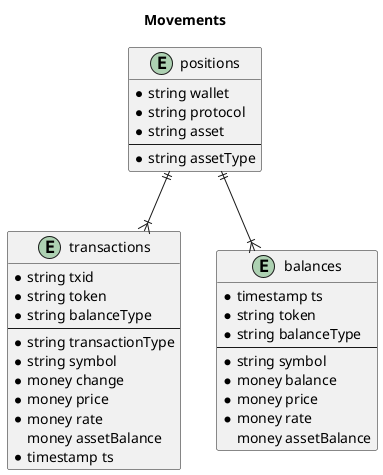 @startuml

title Movements

entity positions {
  * string wallet
  * string protocol
  * string asset
  ----
  * string assetType
}

entity transactions {
  * string txid
  * string token
  * string balanceType
  --
  * string transactionType
  * string symbol
  * money change
  * money price
  * money rate
    money assetBalance
  * timestamp ts
}

positions ||--|{ transactions

entity balances {
  * timestamp ts
  * string token
  * string balanceType
  --
  * string symbol
  * money balance
  * money price
  * money rate
    money assetBalance
}

positions ||--|{ balances


@enduml
